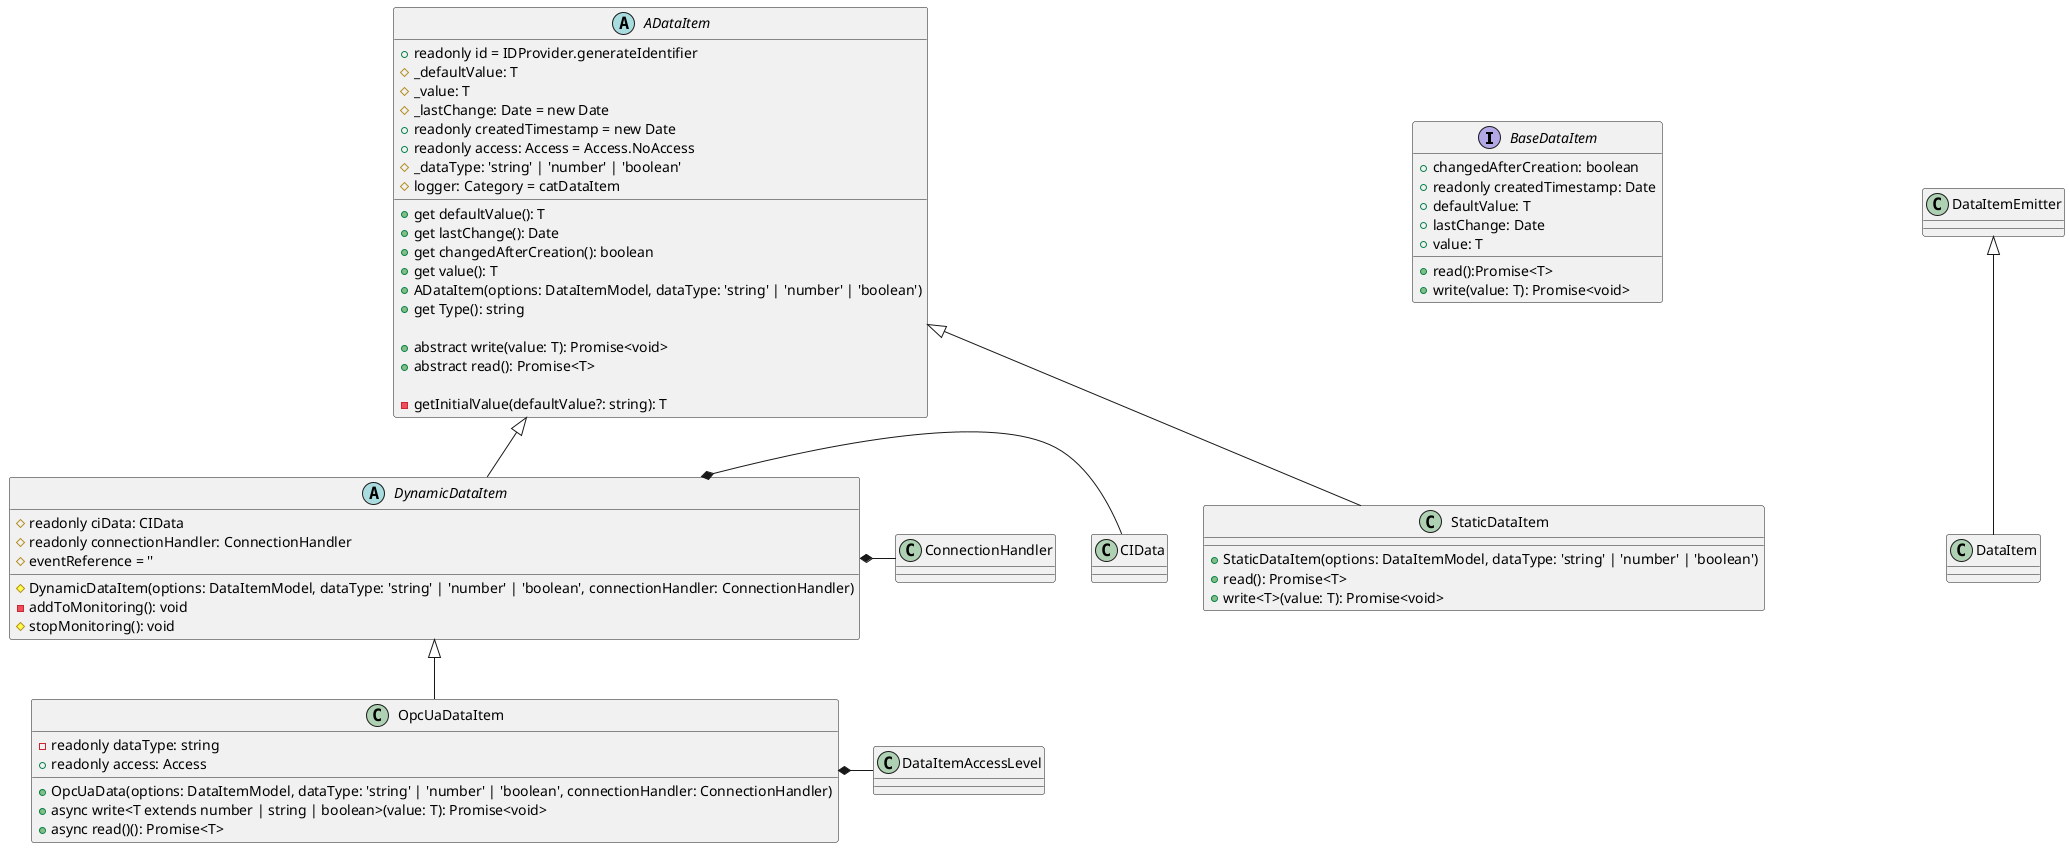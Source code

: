 /*
 * MIT License
 *
 * Copyright (c) 2021 P2O-Lab <p2o-lab@mailbox.tu-dresden.de>,
 * Chair for Process Control Systems, Technische Universität Dresden
 *
 * Permission is hereby granted, free of charge, to any person obtaining a copy
 * of this software and associated documentation files (the "Software"), to deal
 * in the Software without restriction, including without limitation the rights
 * to use, copy, modify, merge, publish, distribute, sublicense, and/or sell
 * copies of the Software, and to permit persons to whom the Software is
 * furnished to do so, subject to the following conditions:
 *
 * The above copyright notice and this permission notice shall be included in all
 * copies or substantial portions of the Software.
 *
 * THE SOFTWARE IS PROVIDED "AS IS", WITHOUT WARRANTY OF ANY KIND, EXPRESS OR
 * IMPLIED, INCLUDING BUT NOT LIMITED TO THE WARRANTIES OF MERCHANTABILITY,
 * FITNESS FOR A PARTICULAR PURPOSE AND NONINFRINGEMENT. IN NO EVENT SHALL THE
 * AUTHORS OR COPYRIGHT HOLDERS BE LIABLE FOR ANY CLAIM, DAMAGES OR OTHER
 * LIABILITY, WHETHER IN AN ACTION OF CONTRACT, TORT OR OTHERWISE, ARISING FROM,
 * OUT OF OR IN CONNECTION WITH THE SOFTWARE OR THE USE OR OTHER DEALINGS IN THE
 * SOFTWARE.
 */
 
@startuml
'https://plantuml.com/class-diagram

interface BaseDataItem{
    + changedAfterCreation: boolean
	+ readonly createdTimestamp: Date
	+ defaultValue: T
	+ lastChange: Date
	+ value: T
	+ read():Promise<T>
	+ write(value: T): Promise<void>
}


abstract class ADataItem{
    + readonly id = IDProvider.generateIdentifier
    # _defaultValue: T
    # _value: T
    # _lastChange: Date = new Date
    + readonly createdTimestamp = new Date
    + readonly access: Access = Access.NoAccess
    # _dataType: 'string' | 'number' | 'boolean'
	# logger: Category = catDataItem

	+ get defaultValue(): T
	+ get lastChange(): Date
	+ get changedAfterCreation(): boolean
	+ get value(): T
	+ ADataItem(options: DataItemModel, dataType: 'string' | 'number' | 'boolean')
	+ get Type(): string

    + abstract write(value: T): Promise<void>
    + abstract read(): Promise<T>

    -  getInitialValue(defaultValue?: string): T

}
DataItemEmitter <|-- DataItem

class StaticDataItem{
    + StaticDataItem(options: DataItemModel, dataType: 'string' | 'number' | 'boolean')
    + read(): Promise<T>
    + write<T>(value: T): Promise<void>
}
ADataItem<|-- StaticDataItem

abstract class DynamicDataItem{
       # readonly ciData: CIData
       # readonly connectionHandler: ConnectionHandler
       # eventReference = ''

       # DynamicDataItem(options: DataItemModel, dataType: 'string' | 'number' | 'boolean', connectionHandler: ConnectionHandler)
       - addToMonitoring(): void
       # stopMonitoring(): void

}
DynamicDataItem *- CIData
DynamicDataItem *- ConnectionHandler
ADataItem<|-- DynamicDataItem

class OpcUaDataItem{
	- readonly dataType: string
	+ readonly access: Access

	+ OpcUaData(options: DataItemModel, dataType: 'string' | 'number' | 'boolean', connectionHandler: ConnectionHandler)
    + async write<T extends number | string | boolean>(value: T): Promise<void>
    + async read()(): Promise<T>
}
OpcUaDataItem *- DataItemAccessLevel
DynamicDataItem <|-- OpcUaDataItem


@enduml
